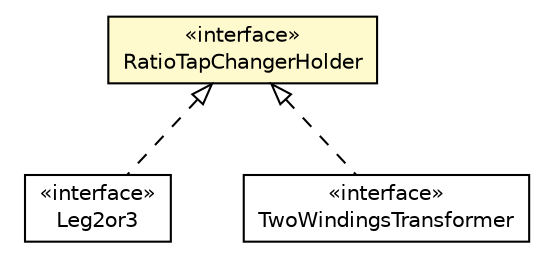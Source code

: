 #!/usr/local/bin/dot
#
# Class diagram 
# Generated by UMLGraph version R5_6 (http://www.umlgraph.org/)
#

digraph G {
	edge [fontname="Helvetica",fontsize=10,labelfontname="Helvetica",labelfontsize=10];
	node [fontname="Helvetica",fontsize=10,shape=plaintext];
	nodesep=0.25;
	ranksep=0.5;
	// eu.itesla_project.iidm.network.ThreeWindingsTransformer.Leg2or3
	c5996 [label=<<table title="eu.itesla_project.iidm.network.ThreeWindingsTransformer.Leg2or3" border="0" cellborder="1" cellspacing="0" cellpadding="2" port="p" href="./ThreeWindingsTransformer.Leg2or3.html">
		<tr><td><table border="0" cellspacing="0" cellpadding="1">
<tr><td align="center" balign="center"> &#171;interface&#187; </td></tr>
<tr><td align="center" balign="center"> Leg2or3 </td></tr>
		</table></td></tr>
		</table>>, URL="./ThreeWindingsTransformer.Leg2or3.html", fontname="Helvetica", fontcolor="black", fontsize=10.0];
	// eu.itesla_project.iidm.network.RatioTapChangerHolder
	c5997 [label=<<table title="eu.itesla_project.iidm.network.RatioTapChangerHolder" border="0" cellborder="1" cellspacing="0" cellpadding="2" port="p" bgcolor="lemonChiffon" href="./RatioTapChangerHolder.html">
		<tr><td><table border="0" cellspacing="0" cellpadding="1">
<tr><td align="center" balign="center"> &#171;interface&#187; </td></tr>
<tr><td align="center" balign="center"> RatioTapChangerHolder </td></tr>
		</table></td></tr>
		</table>>, URL="./RatioTapChangerHolder.html", fontname="Helvetica", fontcolor="black", fontsize=10.0];
	// eu.itesla_project.iidm.network.TwoWindingsTransformer
	c6017 [label=<<table title="eu.itesla_project.iidm.network.TwoWindingsTransformer" border="0" cellborder="1" cellspacing="0" cellpadding="2" port="p" href="./TwoWindingsTransformer.html">
		<tr><td><table border="0" cellspacing="0" cellpadding="1">
<tr><td align="center" balign="center"> &#171;interface&#187; </td></tr>
<tr><td align="center" balign="center"> TwoWindingsTransformer </td></tr>
		</table></td></tr>
		</table>>, URL="./TwoWindingsTransformer.html", fontname="Helvetica", fontcolor="black", fontsize=10.0];
	//eu.itesla_project.iidm.network.ThreeWindingsTransformer.Leg2or3 implements eu.itesla_project.iidm.network.RatioTapChangerHolder
	c5997:p -> c5996:p [dir=back,arrowtail=empty,style=dashed];
	//eu.itesla_project.iidm.network.TwoWindingsTransformer implements eu.itesla_project.iidm.network.RatioTapChangerHolder
	c5997:p -> c6017:p [dir=back,arrowtail=empty,style=dashed];
}

